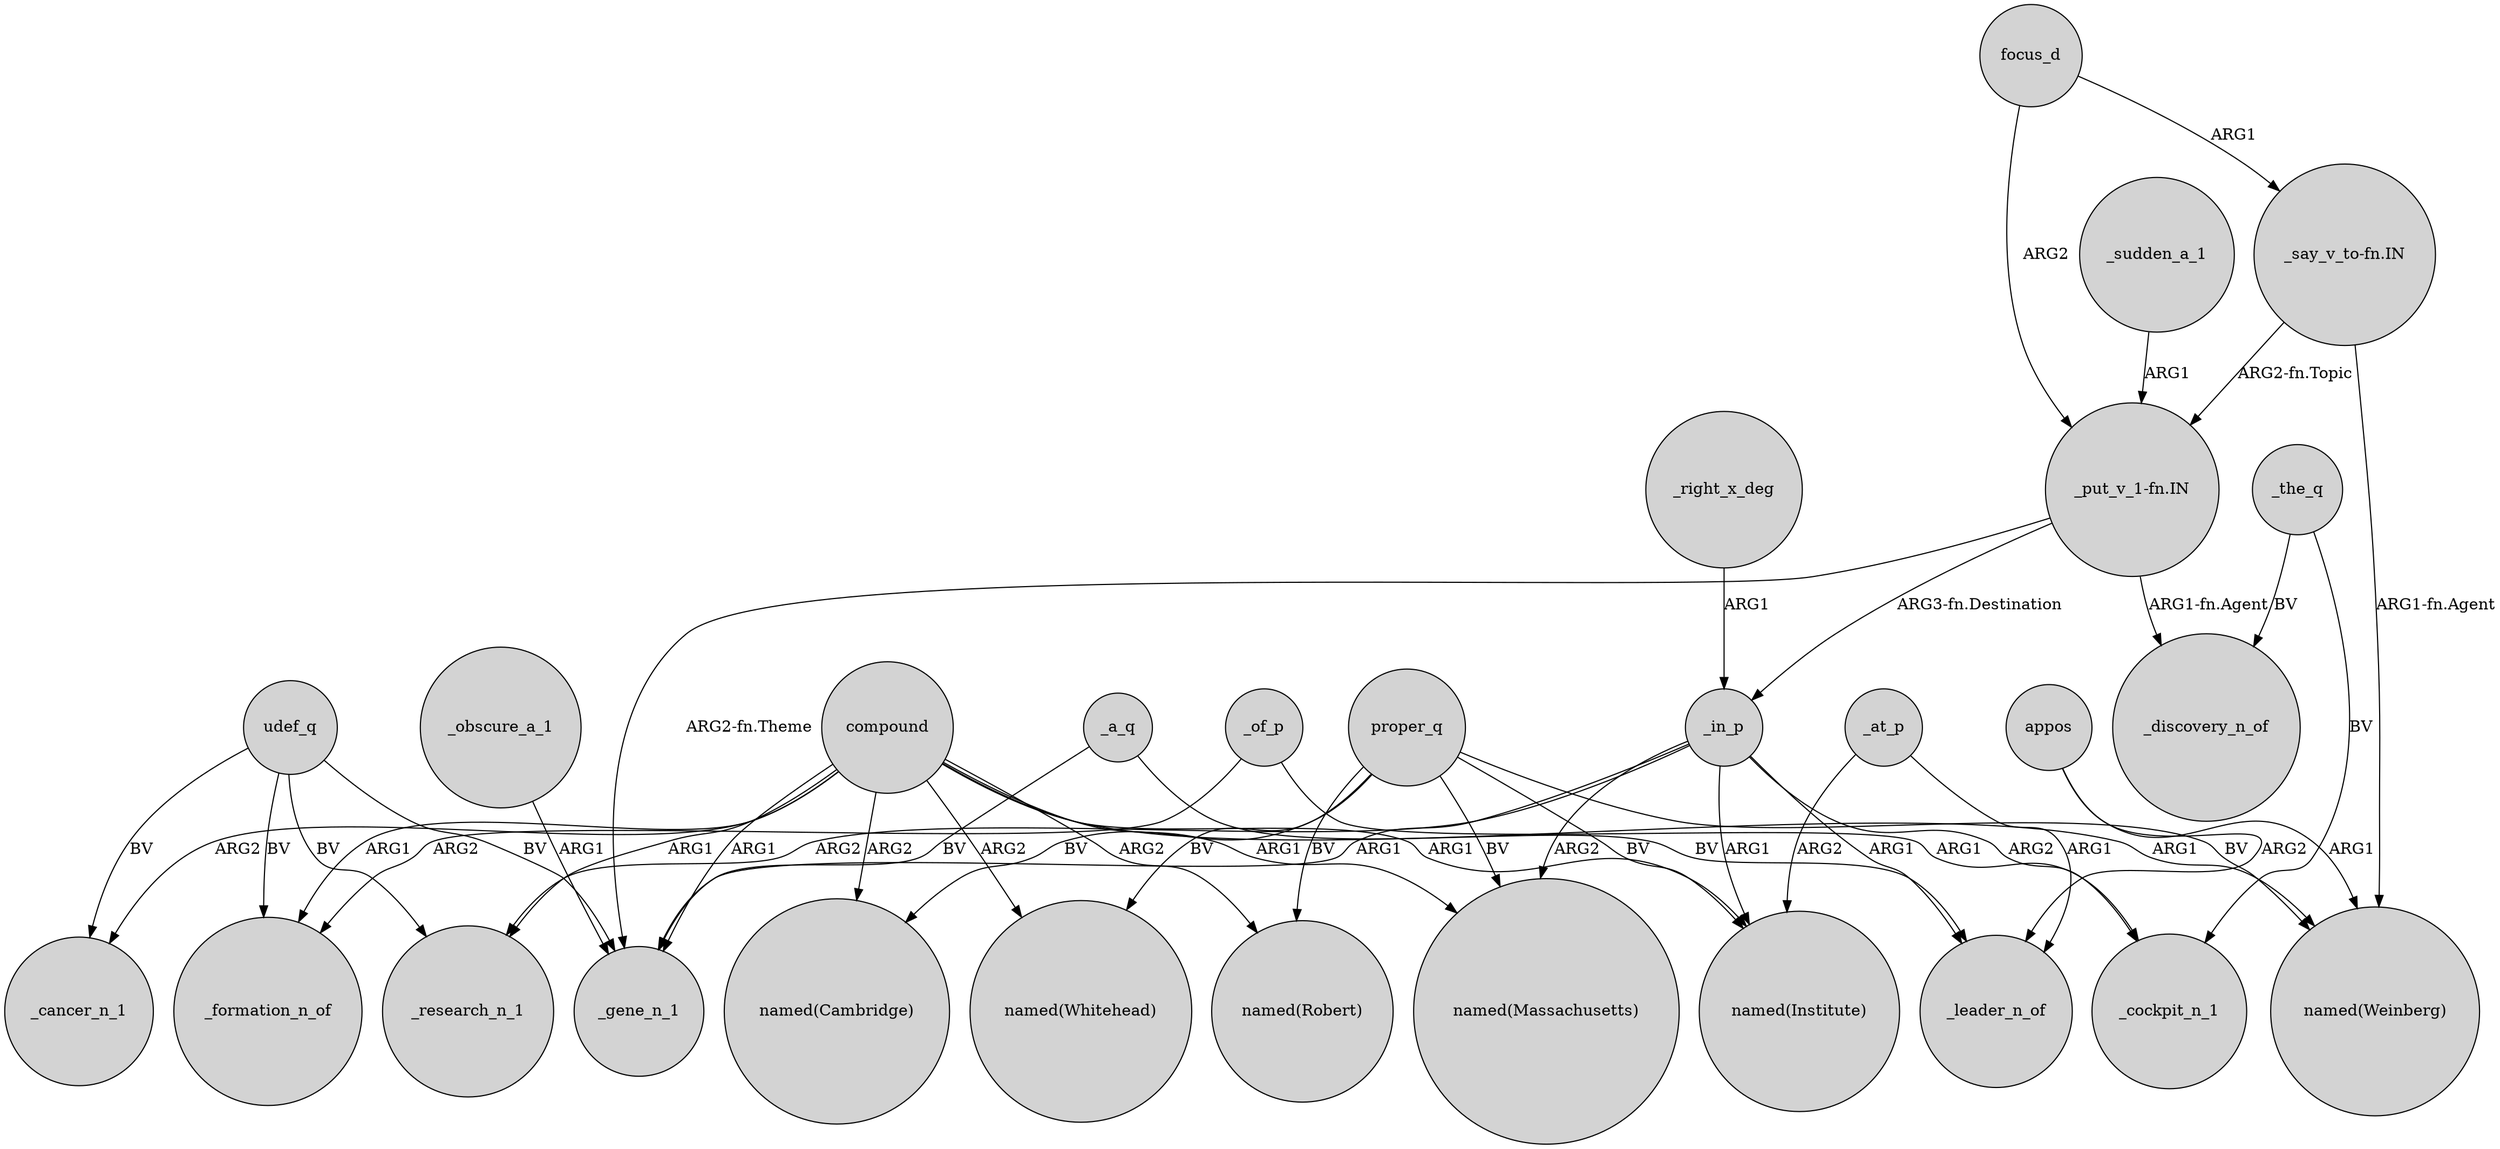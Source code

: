 digraph {
	node [shape=circle style=filled]
	_in_p -> "named(Institute)" [label=ARG1]
	_in_p -> _leader_n_of [label=ARG1]
	udef_q -> _cancer_n_1 [label=BV]
	compound -> "named(Weinberg)" [label=ARG1]
	_in_p -> _research_n_1 [label=ARG2]
	_at_p -> _leader_n_of [label=ARG1]
	_obscure_a_1 -> _gene_n_1 [label=ARG1]
	proper_q -> "named(Institute)" [label=BV]
	_a_q -> _gene_n_1 [label=BV]
	"_say_v_to-fn.IN" -> "named(Weinberg)" [label="ARG1-fn.Agent"]
	_a_q -> _leader_n_of [label=BV]
	udef_q -> _research_n_1 [label=BV]
	compound -> "named(Robert)" [label=ARG2]
	"_put_v_1-fn.IN" -> _in_p [label="ARG3-fn.Destination"]
	_at_p -> "named(Institute)" [label=ARG2]
	_in_p -> "named(Massachusetts)" [label=ARG2]
	_in_p -> _gene_n_1 [label=ARG1]
	_of_p -> _cockpit_n_1 [label=ARG1]
	_of_p -> _formation_n_of [label=ARG2]
	compound -> _research_n_1 [label=ARG1]
	udef_q -> _gene_n_1 [label=BV]
	compound -> "named(Institute)" [label=ARG1]
	_the_q -> _discovery_n_of [label=BV]
	focus_d -> "_put_v_1-fn.IN" [label=ARG2]
	udef_q -> _formation_n_of [label=BV]
	proper_q -> "named(Cambridge)" [label=BV]
	compound -> _cancer_n_1 [label=ARG2]
	proper_q -> "named(Robert)" [label=BV]
	_sudden_a_1 -> "_put_v_1-fn.IN" [label=ARG1]
	compound -> _formation_n_of [label=ARG1]
	compound -> "named(Whitehead)" [label=ARG2]
	"_put_v_1-fn.IN" -> _discovery_n_of [label="ARG1-fn.Agent"]
	_the_q -> _cockpit_n_1 [label=BV]
	appos -> _leader_n_of [label=ARG2]
	proper_q -> "named(Whitehead)" [label=BV]
	_in_p -> _cockpit_n_1 [label=ARG2]
	appos -> "named(Weinberg)" [label=ARG1]
	proper_q -> "named(Massachusetts)" [label=BV]
	"_say_v_to-fn.IN" -> "_put_v_1-fn.IN" [label="ARG2-fn.Topic"]
	"_put_v_1-fn.IN" -> _gene_n_1 [label="ARG2-fn.Theme"]
	compound -> _gene_n_1 [label=ARG1]
	compound -> "named(Massachusetts)" [label=ARG1]
	_right_x_deg -> _in_p [label=ARG1]
	proper_q -> "named(Weinberg)" [label=BV]
	focus_d -> "_say_v_to-fn.IN" [label=ARG1]
	compound -> "named(Cambridge)" [label=ARG2]
}
